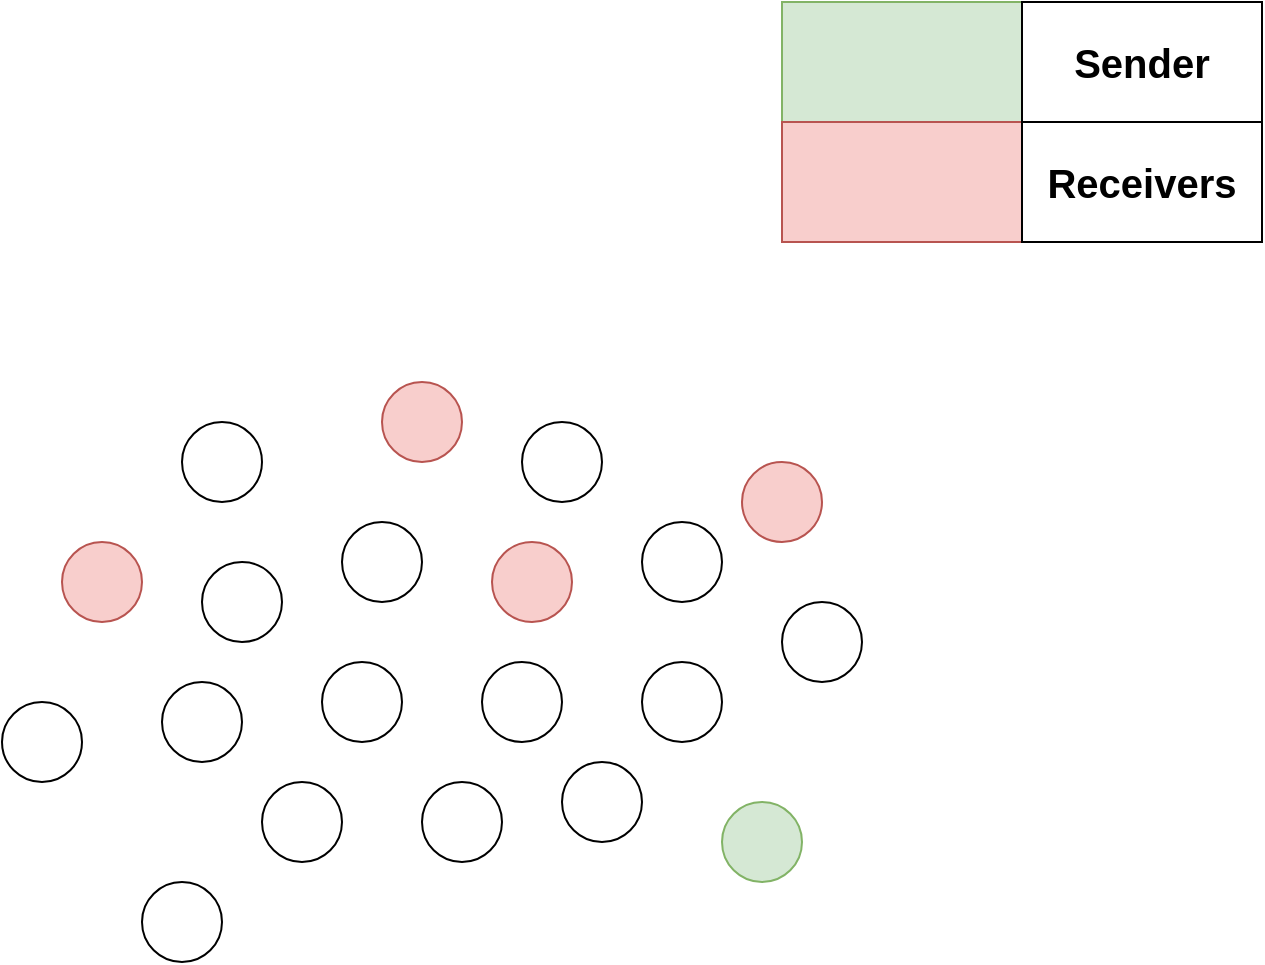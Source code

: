 <mxfile version="14.9.2" type="device"><diagram id="eRYonqHL9b5hYBSjvAid" name="Page-1"><mxGraphModel dx="1422" dy="752" grid="1" gridSize="10" guides="1" tooltips="1" connect="1" arrows="1" fold="1" page="1" pageScale="1" pageWidth="850" pageHeight="1100" math="0" shadow="0"><root><mxCell id="0"/><mxCell id="1" parent="0"/><mxCell id="ooP_ZsLaYIVID3zbkqCY-1" value="" style="ellipse;whiteSpace=wrap;html=1;aspect=fixed;" vertex="1" parent="1"><mxGeometry x="380" y="410" width="40" height="40" as="geometry"/></mxCell><mxCell id="ooP_ZsLaYIVID3zbkqCY-2" value="" style="ellipse;whiteSpace=wrap;html=1;aspect=fixed;fillColor=#f8cecc;strokeColor=#b85450;" vertex="1" parent="1"><mxGeometry x="415" y="290" width="40" height="40" as="geometry"/></mxCell><mxCell id="ooP_ZsLaYIVID3zbkqCY-4" value="" style="ellipse;whiteSpace=wrap;html=1;aspect=fixed;" vertex="1" parent="1"><mxGeometry x="340" y="280" width="40" height="40" as="geometry"/></mxCell><mxCell id="ooP_ZsLaYIVID3zbkqCY-5" value="" style="ellipse;whiteSpace=wrap;html=1;aspect=fixed;" vertex="1" parent="1"><mxGeometry x="250" y="360" width="40" height="40" as="geometry"/></mxCell><mxCell id="ooP_ZsLaYIVID3zbkqCY-6" value="" style="ellipse;whiteSpace=wrap;html=1;aspect=fixed;" vertex="1" parent="1"><mxGeometry x="490" y="350" width="40" height="40" as="geometry"/></mxCell><mxCell id="ooP_ZsLaYIVID3zbkqCY-7" value="" style="ellipse;whiteSpace=wrap;html=1;aspect=fixed;" vertex="1" parent="1"><mxGeometry x="330" y="350" width="40" height="40" as="geometry"/></mxCell><mxCell id="ooP_ZsLaYIVID3zbkqCY-8" value="" style="ellipse;whiteSpace=wrap;html=1;aspect=fixed;" vertex="1" parent="1"><mxGeometry x="410" y="350" width="40" height="40" as="geometry"/></mxCell><mxCell id="ooP_ZsLaYIVID3zbkqCY-9" value="" style="ellipse;whiteSpace=wrap;html=1;aspect=fixed;" vertex="1" parent="1"><mxGeometry x="270" y="300" width="40" height="40" as="geometry"/></mxCell><mxCell id="ooP_ZsLaYIVID3zbkqCY-11" value="" style="ellipse;whiteSpace=wrap;html=1;aspect=fixed;" vertex="1" parent="1"><mxGeometry x="260" y="230" width="40" height="40" as="geometry"/></mxCell><mxCell id="ooP_ZsLaYIVID3zbkqCY-12" value="" style="ellipse;whiteSpace=wrap;html=1;aspect=fixed;" vertex="1" parent="1"><mxGeometry x="300" y="410" width="40" height="40" as="geometry"/></mxCell><mxCell id="ooP_ZsLaYIVID3zbkqCY-13" value="" style="ellipse;whiteSpace=wrap;html=1;aspect=fixed;fillColor=#f8cecc;strokeColor=#b85450;" vertex="1" parent="1"><mxGeometry x="360" y="210" width="40" height="40" as="geometry"/></mxCell><mxCell id="ooP_ZsLaYIVID3zbkqCY-14" value="" style="ellipse;whiteSpace=wrap;html=1;aspect=fixed;" vertex="1" parent="1"><mxGeometry x="430" y="230" width="40" height="40" as="geometry"/></mxCell><mxCell id="ooP_ZsLaYIVID3zbkqCY-15" value="" style="ellipse;whiteSpace=wrap;html=1;aspect=fixed;fillColor=#f8cecc;strokeColor=#b85450;" vertex="1" parent="1"><mxGeometry x="540" y="250" width="40" height="40" as="geometry"/></mxCell><mxCell id="ooP_ZsLaYIVID3zbkqCY-16" value="" style="ellipse;whiteSpace=wrap;html=1;aspect=fixed;" vertex="1" parent="1"><mxGeometry x="490" y="280" width="40" height="40" as="geometry"/></mxCell><mxCell id="ooP_ZsLaYIVID3zbkqCY-17" value="" style="ellipse;whiteSpace=wrap;html=1;aspect=fixed;" vertex="1" parent="1"><mxGeometry x="560" y="320" width="40" height="40" as="geometry"/></mxCell><mxCell id="ooP_ZsLaYIVID3zbkqCY-18" value="" style="ellipse;whiteSpace=wrap;html=1;aspect=fixed;" vertex="1" parent="1"><mxGeometry x="450" y="400" width="40" height="40" as="geometry"/></mxCell><mxCell id="ooP_ZsLaYIVID3zbkqCY-19" value="" style="ellipse;whiteSpace=wrap;html=1;aspect=fixed;fillColor=#f8cecc;strokeColor=#b85450;" vertex="1" parent="1"><mxGeometry x="200" y="290" width="40" height="40" as="geometry"/></mxCell><mxCell id="ooP_ZsLaYIVID3zbkqCY-20" value="" style="ellipse;whiteSpace=wrap;html=1;aspect=fixed;" vertex="1" parent="1"><mxGeometry x="170" y="370" width="40" height="40" as="geometry"/></mxCell><mxCell id="ooP_ZsLaYIVID3zbkqCY-21" value="" style="ellipse;whiteSpace=wrap;html=1;aspect=fixed;" vertex="1" parent="1"><mxGeometry x="240" y="460" width="40" height="40" as="geometry"/></mxCell><mxCell id="ooP_ZsLaYIVID3zbkqCY-22" value="" style="ellipse;whiteSpace=wrap;html=1;aspect=fixed;fillColor=#d5e8d4;strokeColor=#82b366;" vertex="1" parent="1"><mxGeometry x="530" y="420" width="40" height="40" as="geometry"/></mxCell><mxCell id="ooP_ZsLaYIVID3zbkqCY-23" value="" style="rounded=0;whiteSpace=wrap;html=1;fillColor=#d5e8d4;strokeColor=#82b366;" vertex="1" parent="1"><mxGeometry x="560" y="20" width="120" height="60" as="geometry"/></mxCell><mxCell id="ooP_ZsLaYIVID3zbkqCY-24" value="" style="rounded=0;whiteSpace=wrap;html=1;fillColor=#f8cecc;strokeColor=#b85450;" vertex="1" parent="1"><mxGeometry x="560" y="80" width="120" height="60" as="geometry"/></mxCell><mxCell id="ooP_ZsLaYIVID3zbkqCY-25" value="&lt;font style=&quot;font-size: 20px&quot;&gt;&lt;b&gt;Sender&lt;/b&gt;&lt;/font&gt;" style="rounded=0;whiteSpace=wrap;html=1;" vertex="1" parent="1"><mxGeometry x="680" y="20" width="120" height="60" as="geometry"/></mxCell><mxCell id="ooP_ZsLaYIVID3zbkqCY-26" value="&lt;font style=&quot;font-size: 20px&quot;&gt;&lt;b&gt;Receivers&lt;/b&gt;&lt;/font&gt;" style="rounded=0;whiteSpace=wrap;html=1;" vertex="1" parent="1"><mxGeometry x="680" y="80" width="120" height="60" as="geometry"/></mxCell></root></mxGraphModel></diagram></mxfile>